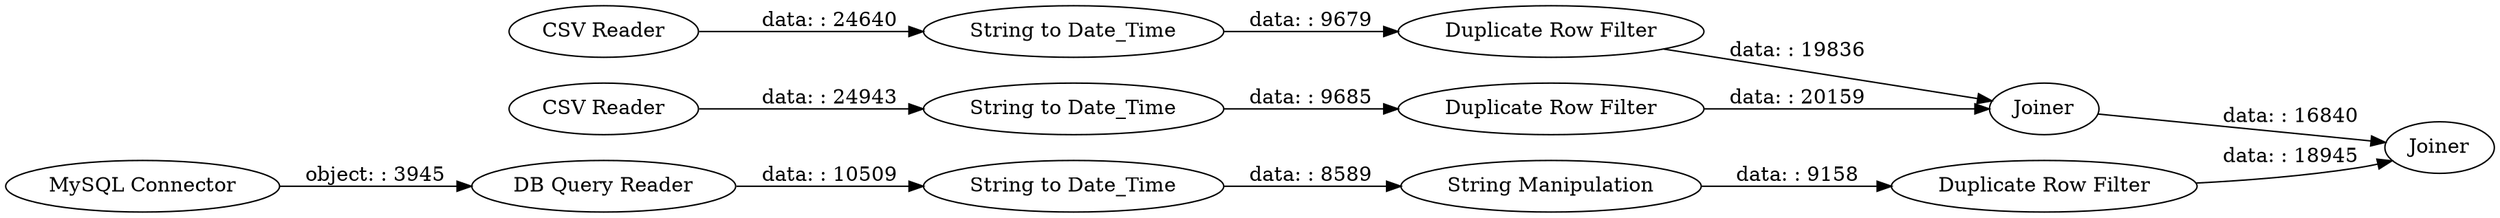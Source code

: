 digraph {
	"-593113509369965904_9" [label="String Manipulation"]
	"-593113509369965904_7" [label="CSV Reader"]
	"-593113509369965904_11" [label="String to Date_Time"]
	"-593113509369965904_6" [label="CSV Reader"]
	"-593113509369965904_5" [label="MySQL Connector"]
	"-593113509369965904_10" [label="String to Date_Time"]
	"-593113509369965904_13" [label="Duplicate Row Filter"]
	"-593113509369965904_15" [label="Duplicate Row Filter"]
	"-593113509369965904_16" [label=Joiner]
	"-593113509369965904_14" [label="Duplicate Row Filter"]
	"-593113509369965904_4" [label="DB Query Reader"]
	"-593113509369965904_17" [label=Joiner]
	"-593113509369965904_8" [label="String to Date_Time"]
	"-593113509369965904_13" -> "-593113509369965904_16" [label="data: : 19836"]
	"-593113509369965904_6" -> "-593113509369965904_10" [label="data: : 24943"]
	"-593113509369965904_4" -> "-593113509369965904_8" [label="data: : 10509"]
	"-593113509369965904_5" -> "-593113509369965904_4" [label="object: : 3945"]
	"-593113509369965904_7" -> "-593113509369965904_11" [label="data: : 24640"]
	"-593113509369965904_10" -> "-593113509369965904_14" [label="data: : 9685"]
	"-593113509369965904_15" -> "-593113509369965904_17" [label="data: : 18945"]
	"-593113509369965904_16" -> "-593113509369965904_17" [label="data: : 16840"]
	"-593113509369965904_14" -> "-593113509369965904_16" [label="data: : 20159"]
	"-593113509369965904_11" -> "-593113509369965904_13" [label="data: : 9679"]
	"-593113509369965904_8" -> "-593113509369965904_9" [label="data: : 8589"]
	"-593113509369965904_9" -> "-593113509369965904_15" [label="data: : 9158"]
	rankdir=LR
}
